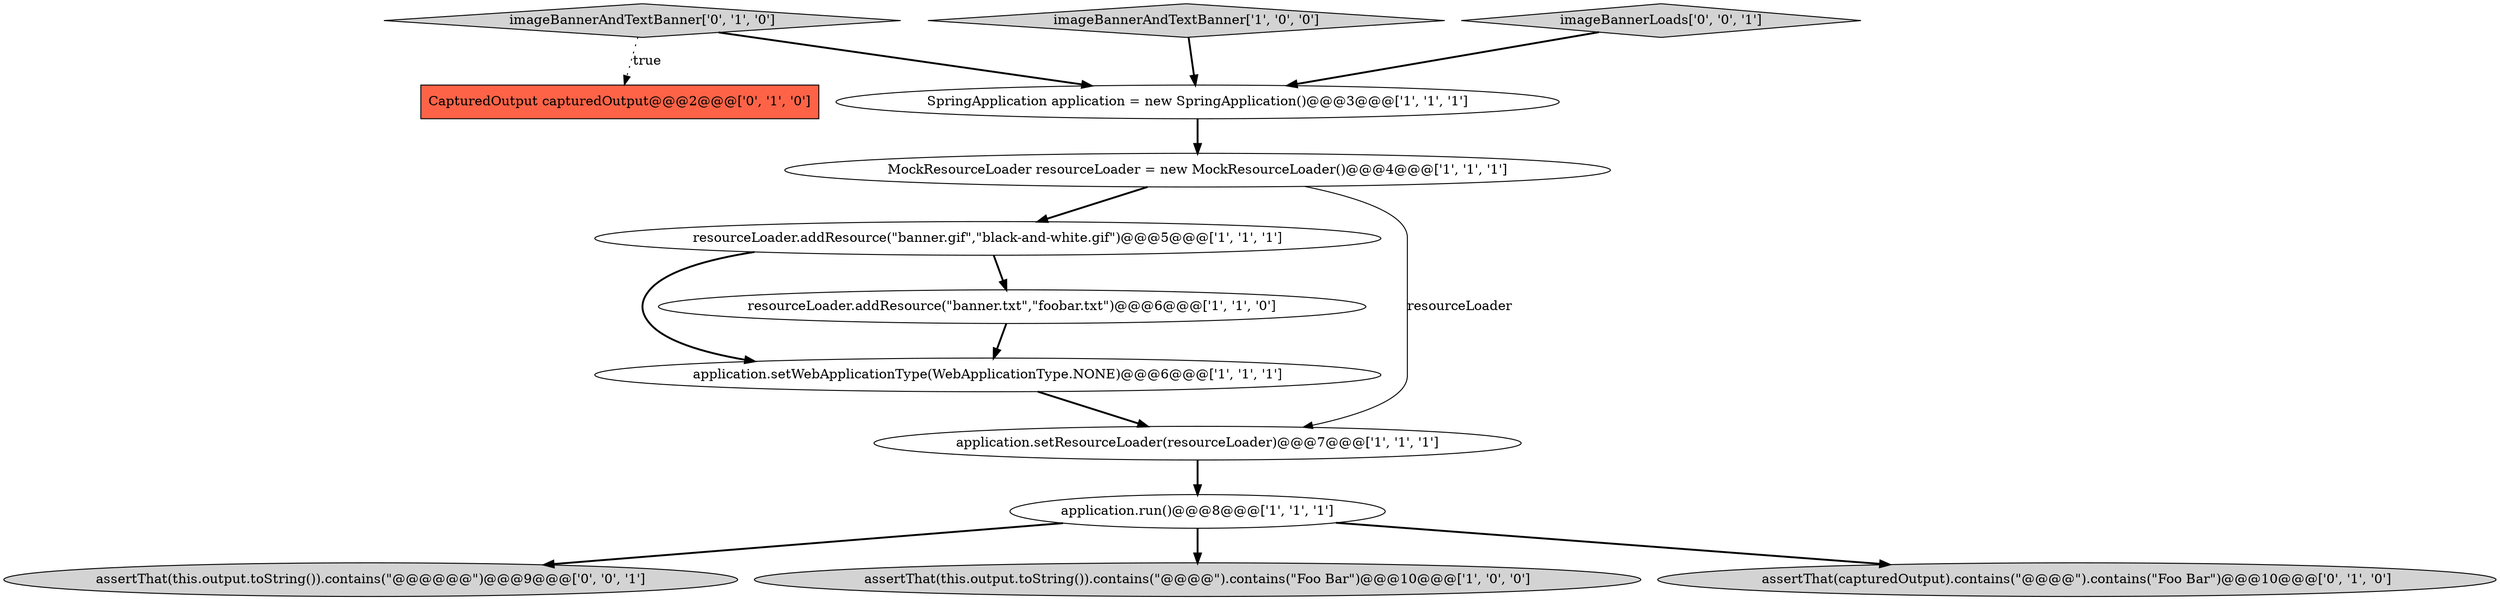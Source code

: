 digraph {
10 [style = filled, label = "imageBannerAndTextBanner['0', '1', '0']", fillcolor = lightgray, shape = diamond image = "AAA0AAABBB2BBB"];
12 [style = filled, label = "assertThat(this.output.toString()).contains(\"@@@@@@\")@@@9@@@['0', '0', '1']", fillcolor = lightgray, shape = ellipse image = "AAA0AAABBB3BBB"];
9 [style = filled, label = "CapturedOutput capturedOutput@@@2@@@['0', '1', '0']", fillcolor = tomato, shape = box image = "AAA1AAABBB2BBB"];
2 [style = filled, label = "SpringApplication application = new SpringApplication()@@@3@@@['1', '1', '1']", fillcolor = white, shape = ellipse image = "AAA0AAABBB1BBB"];
3 [style = filled, label = "imageBannerAndTextBanner['1', '0', '0']", fillcolor = lightgray, shape = diamond image = "AAA0AAABBB1BBB"];
6 [style = filled, label = "application.setWebApplicationType(WebApplicationType.NONE)@@@6@@@['1', '1', '1']", fillcolor = white, shape = ellipse image = "AAA0AAABBB1BBB"];
1 [style = filled, label = "application.run()@@@8@@@['1', '1', '1']", fillcolor = white, shape = ellipse image = "AAA0AAABBB1BBB"];
5 [style = filled, label = "resourceLoader.addResource(\"banner.txt\",\"foobar.txt\")@@@6@@@['1', '1', '0']", fillcolor = white, shape = ellipse image = "AAA0AAABBB1BBB"];
13 [style = filled, label = "imageBannerLoads['0', '0', '1']", fillcolor = lightgray, shape = diamond image = "AAA0AAABBB3BBB"];
7 [style = filled, label = "MockResourceLoader resourceLoader = new MockResourceLoader()@@@4@@@['1', '1', '1']", fillcolor = white, shape = ellipse image = "AAA0AAABBB1BBB"];
8 [style = filled, label = "assertThat(this.output.toString()).contains(\"@@@@\").contains(\"Foo Bar\")@@@10@@@['1', '0', '0']", fillcolor = lightgray, shape = ellipse image = "AAA0AAABBB1BBB"];
4 [style = filled, label = "resourceLoader.addResource(\"banner.gif\",\"black-and-white.gif\")@@@5@@@['1', '1', '1']", fillcolor = white, shape = ellipse image = "AAA0AAABBB1BBB"];
0 [style = filled, label = "application.setResourceLoader(resourceLoader)@@@7@@@['1', '1', '1']", fillcolor = white, shape = ellipse image = "AAA0AAABBB1BBB"];
11 [style = filled, label = "assertThat(capturedOutput).contains(\"@@@@\").contains(\"Foo Bar\")@@@10@@@['0', '1', '0']", fillcolor = lightgray, shape = ellipse image = "AAA0AAABBB2BBB"];
10->2 [style = bold, label=""];
6->0 [style = bold, label=""];
2->7 [style = bold, label=""];
7->4 [style = bold, label=""];
5->6 [style = bold, label=""];
1->8 [style = bold, label=""];
3->2 [style = bold, label=""];
10->9 [style = dotted, label="true"];
7->0 [style = solid, label="resourceLoader"];
4->6 [style = bold, label=""];
4->5 [style = bold, label=""];
0->1 [style = bold, label=""];
1->11 [style = bold, label=""];
13->2 [style = bold, label=""];
1->12 [style = bold, label=""];
}
